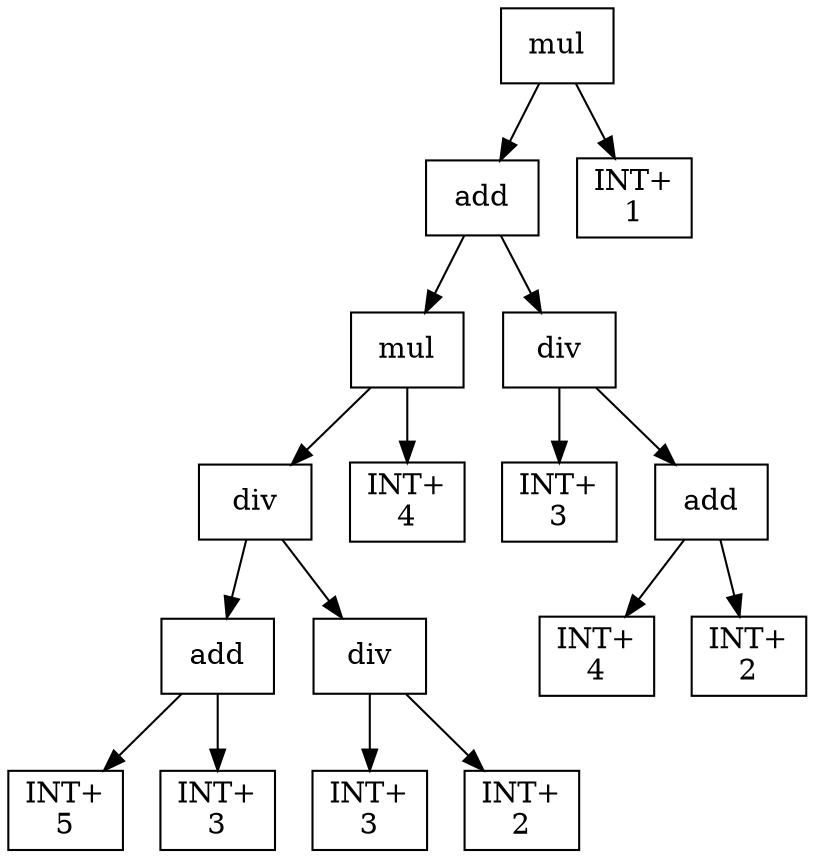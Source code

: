digraph expr {
  node [shape=box];
  n1 [label="mul"];
  n2 [label="add"];
  n3 [label="mul"];
  n4 [label="div"];
  n5 [label="add"];
  n6 [label="INT+\n5"];
  n7 [label="INT+\n3"];
  n5 -> n6;
  n5 -> n7;
  n8 [label="div"];
  n9 [label="INT+\n3"];
  n10 [label="INT+\n2"];
  n8 -> n9;
  n8 -> n10;
  n4 -> n5;
  n4 -> n8;
  n11 [label="INT+\n4"];
  n3 -> n4;
  n3 -> n11;
  n12 [label="div"];
  n13 [label="INT+\n3"];
  n14 [label="add"];
  n15 [label="INT+\n4"];
  n16 [label="INT+\n2"];
  n14 -> n15;
  n14 -> n16;
  n12 -> n13;
  n12 -> n14;
  n2 -> n3;
  n2 -> n12;
  n17 [label="INT+\n1"];
  n1 -> n2;
  n1 -> n17;
}